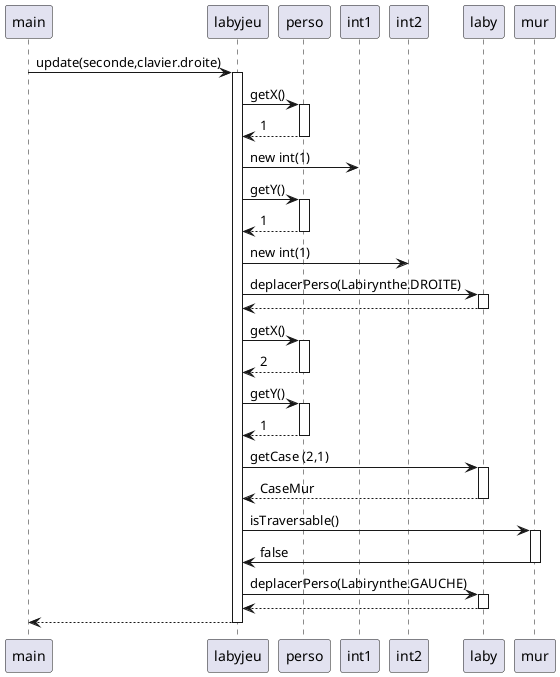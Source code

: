 @startuml
'https://plantuml.com/sequence-diagram

main -> labyjeu : update(seconde,clavier.droite)
activate labyjeu

labyjeu -> perso : getX()
activate perso
perso --> labyjeu : 1
deactivate perso

labyjeu -> int1 : new int(1)

labyjeu -> perso : getY()
activate perso
perso --> labyjeu : 1
deactivate perso

labyjeu -> int2 : new int(1)

labyjeu -> laby : deplacerPerso(Labirynthe.DROITE)
activate laby
laby-->labyjeu
deactivate laby

labyjeu -> perso : getX()
activate perso
perso --> labyjeu : 2
deactivate perso

labyjeu -> perso : getY()
activate perso
perso --> labyjeu : 1
deactivate perso

labyjeu ->laby : getCase (2,1)
activate laby
laby -->labyjeu : CaseMur
deactivate laby

labyjeu -> mur : isTraversable()
activate mur
mur -> labyjeu : false
deactivate mur

labyjeu -> laby : deplacerPerso(Labirynthe.GAUCHE)
activate laby
laby-->labyjeu
deactivate laby

labyjeu --> main
deactivate labyjeu

@enduml